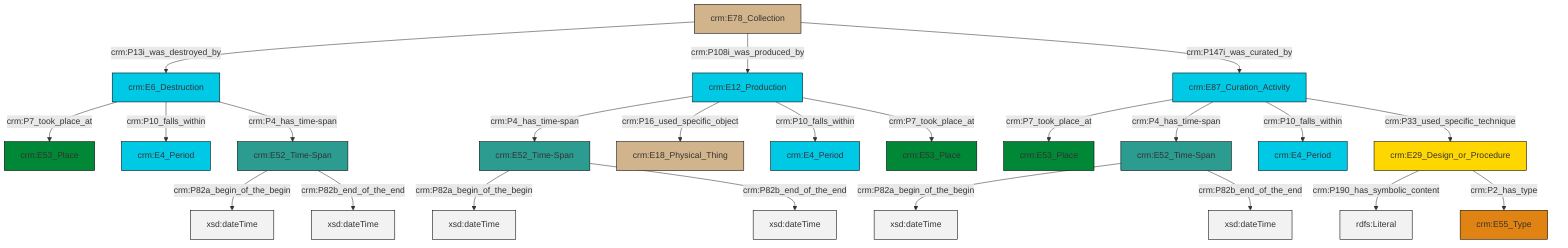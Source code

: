 graph TD
classDef Literal fill:#f2f2f2,stroke:#000000;
classDef CRM_Entity fill:#FFFFFF,stroke:#000000;
classDef Temporal_Entity fill:#00C9E6, stroke:#000000;
classDef Type fill:#E18312, stroke:#000000;
classDef Time-Span fill:#2C9C91, stroke:#000000;
classDef Appellation fill:#FFEB7F, stroke:#000000;
classDef Place fill:#008836, stroke:#000000;
classDef Persistent_Item fill:#B266B2, stroke:#000000;
classDef Conceptual_Object fill:#FFD700, stroke:#000000;
classDef Physical_Thing fill:#D2B48C, stroke:#000000;
classDef Actor fill:#f58aad, stroke:#000000;
classDef PC_Classes fill:#4ce600, stroke:#000000;
classDef Multi fill:#cccccc,stroke:#000000;

0["crm:E78_Collection"]:::Physical_Thing -->|crm:P13i_was_destroyed_by| 1["crm:E6_Destruction"]:::Temporal_Entity
2["crm:E87_Curation_Activity"]:::Temporal_Entity -->|crm:P7_took_place_at| 3["crm:E53_Place"]:::Place
4["crm:E29_Design_or_Procedure"]:::Conceptual_Object -->|crm:P190_has_symbolic_content| 5[rdfs:Literal]:::Literal
6["crm:E52_Time-Span"]:::Time-Span -->|crm:P82a_begin_of_the_begin| 7[xsd:dateTime]:::Literal
0["crm:E78_Collection"]:::Physical_Thing -->|crm:P108i_was_produced_by| 11["crm:E12_Production"]:::Temporal_Entity
1["crm:E6_Destruction"]:::Temporal_Entity -->|crm:P7_took_place_at| 14["crm:E53_Place"]:::Place
11["crm:E12_Production"]:::Temporal_Entity -->|crm:P4_has_time-span| 6["crm:E52_Time-Span"]:::Time-Span
0["crm:E78_Collection"]:::Physical_Thing -->|crm:P147i_was_curated_by| 2["crm:E87_Curation_Activity"]:::Temporal_Entity
2["crm:E87_Curation_Activity"]:::Temporal_Entity -->|crm:P4_has_time-span| 16["crm:E52_Time-Span"]:::Time-Span
11["crm:E12_Production"]:::Temporal_Entity -->|crm:P16_used_specific_object| 17["crm:E18_Physical_Thing"]:::Physical_Thing
20["crm:E52_Time-Span"]:::Time-Span -->|crm:P82a_begin_of_the_begin| 21[xsd:dateTime]:::Literal
16["crm:E52_Time-Span"]:::Time-Span -->|crm:P82a_begin_of_the_begin| 23[xsd:dateTime]:::Literal
11["crm:E12_Production"]:::Temporal_Entity -->|crm:P10_falls_within| 12["crm:E4_Period"]:::Temporal_Entity
20["crm:E52_Time-Span"]:::Time-Span -->|crm:P82b_end_of_the_end| 24[xsd:dateTime]:::Literal
2["crm:E87_Curation_Activity"]:::Temporal_Entity -->|crm:P10_falls_within| 25["crm:E4_Period"]:::Temporal_Entity
11["crm:E12_Production"]:::Temporal_Entity -->|crm:P7_took_place_at| 26["crm:E53_Place"]:::Place
1["crm:E6_Destruction"]:::Temporal_Entity -->|crm:P10_falls_within| 18["crm:E4_Period"]:::Temporal_Entity
2["crm:E87_Curation_Activity"]:::Temporal_Entity -->|crm:P33_used_specific_technique| 4["crm:E29_Design_or_Procedure"]:::Conceptual_Object
1["crm:E6_Destruction"]:::Temporal_Entity -->|crm:P4_has_time-span| 20["crm:E52_Time-Span"]:::Time-Span
16["crm:E52_Time-Span"]:::Time-Span -->|crm:P82b_end_of_the_end| 28[xsd:dateTime]:::Literal
4["crm:E29_Design_or_Procedure"]:::Conceptual_Object -->|crm:P2_has_type| 9["crm:E55_Type"]:::Type
6["crm:E52_Time-Span"]:::Time-Span -->|crm:P82b_end_of_the_end| 32[xsd:dateTime]:::Literal